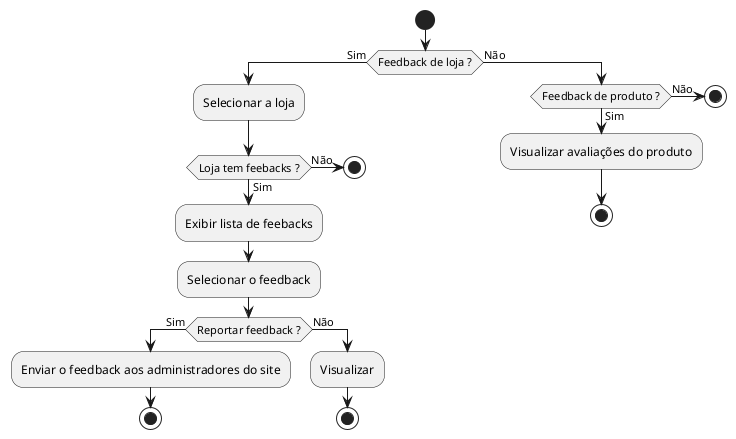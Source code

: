 @startuml
start
if (Feedback de loja ?) then (Sim)
    :Selecionar a loja;
    if (Loja tem feebacks ?) then (Sim)
        :Exibir lista de feebacks;
        :Selecionar o feedback;
        if (Reportar feedback ?) then (Sim)
            :Enviar o feedback aos administradores do site;
            stop
        else (Não)
            :Visualizar;
            stop
        endif
    else (Não)
        stop
    endif
else (Não)
    if (Feedback de produto ?) then (Sim)
        :Visualizar avaliações do produto;
        stop
    else (Não)
        stop
    endif
endif
@enduml